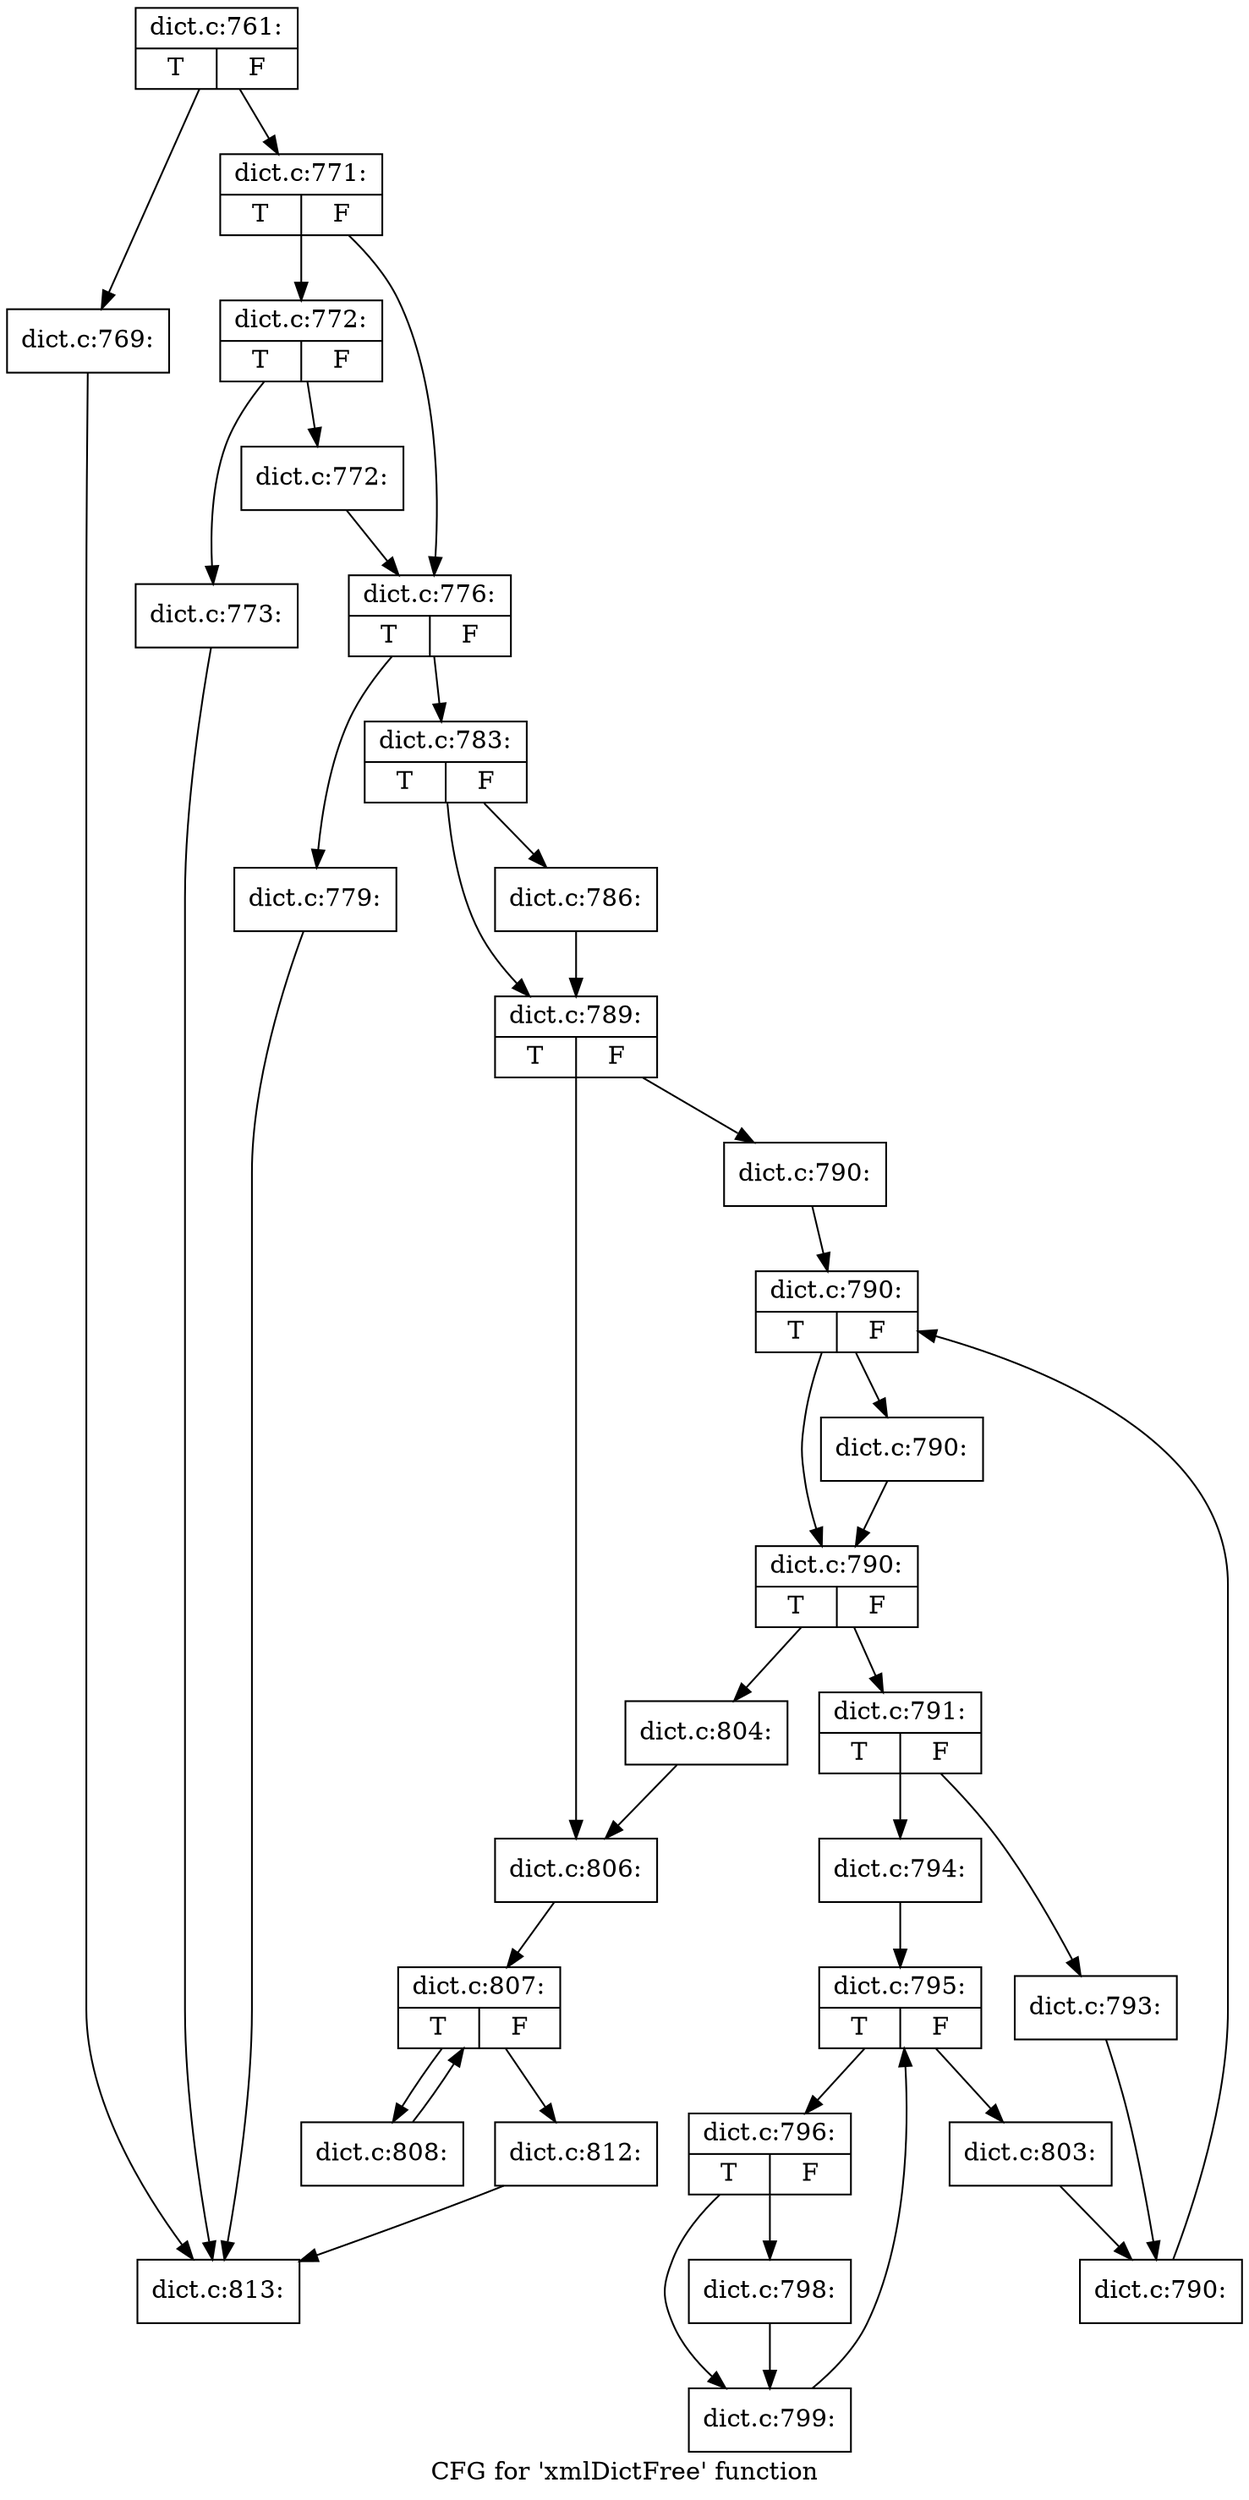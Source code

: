 digraph "CFG for 'xmlDictFree' function" {
	label="CFG for 'xmlDictFree' function";

	Node0x3a43480 [shape=record,label="{dict.c:761:|{<s0>T|<s1>F}}"];
	Node0x3a43480 -> Node0x3a68d80;
	Node0x3a43480 -> Node0x3a68dd0;
	Node0x3a68d80 [shape=record,label="{dict.c:769:}"];
	Node0x3a68d80 -> Node0x3a675d0;
	Node0x3a68dd0 [shape=record,label="{dict.c:771:|{<s0>T|<s1>F}}"];
	Node0x3a68dd0 -> Node0x3a69290;
	Node0x3a68dd0 -> Node0x3a69240;
	Node0x3a69240 [shape=record,label="{dict.c:772:|{<s0>T|<s1>F}}"];
	Node0x3a69240 -> Node0x3a69570;
	Node0x3a69240 -> Node0x3a69520;
	Node0x3a69520 [shape=record,label="{dict.c:773:}"];
	Node0x3a69520 -> Node0x3a675d0;
	Node0x3a69570 [shape=record,label="{dict.c:772:}"];
	Node0x3a69570 -> Node0x3a69290;
	Node0x3a69290 [shape=record,label="{dict.c:776:|{<s0>T|<s1>F}}"];
	Node0x3a69290 -> Node0x3a69d60;
	Node0x3a69290 -> Node0x3a69db0;
	Node0x3a69d60 [shape=record,label="{dict.c:779:}"];
	Node0x3a69d60 -> Node0x3a675d0;
	Node0x3a69db0 [shape=record,label="{dict.c:783:|{<s0>T|<s1>F}}"];
	Node0x3a69db0 -> Node0x3a575b0;
	Node0x3a69db0 -> Node0x3a57600;
	Node0x3a575b0 [shape=record,label="{dict.c:786:}"];
	Node0x3a575b0 -> Node0x3a57600;
	Node0x3a57600 [shape=record,label="{dict.c:789:|{<s0>T|<s1>F}}"];
	Node0x3a57600 -> Node0x3a6afd0;
	Node0x3a57600 -> Node0x3a6b020;
	Node0x3a6afd0 [shape=record,label="{dict.c:790:}"];
	Node0x3a6afd0 -> Node0x3a6b580;
	Node0x3a6b580 [shape=record,label="{dict.c:790:|{<s0>T|<s1>F}}"];
	Node0x3a6b580 -> Node0x3a6b960;
	Node0x3a6b580 -> Node0x3a6b910;
	Node0x3a6b960 [shape=record,label="{dict.c:790:}"];
	Node0x3a6b960 -> Node0x3a6b910;
	Node0x3a6b910 [shape=record,label="{dict.c:790:|{<s0>T|<s1>F}}"];
	Node0x3a6b910 -> Node0x3a6b860;
	Node0x3a6b910 -> Node0x3a6b3e0;
	Node0x3a6b860 [shape=record,label="{dict.c:791:|{<s0>T|<s1>F}}"];
	Node0x3a6b860 -> Node0x3a6c5e0;
	Node0x3a6b860 -> Node0x3a6c630;
	Node0x3a6c5e0 [shape=record,label="{dict.c:793:}"];
	Node0x3a6c5e0 -> Node0x3a6b7d0;
	Node0x3a6c630 [shape=record,label="{dict.c:794:}"];
	Node0x3a6c630 -> Node0x3a6cbb0;
	Node0x3a6cbb0 [shape=record,label="{dict.c:795:|{<s0>T|<s1>F}}"];
	Node0x3a6cbb0 -> Node0x3a6ceb0;
	Node0x3a6cbb0 -> Node0x3a6cdd0;
	Node0x3a6ceb0 [shape=record,label="{dict.c:796:|{<s0>T|<s1>F}}"];
	Node0x3a6ceb0 -> Node0x3a6d310;
	Node0x3a6ceb0 -> Node0x3a6d2c0;
	Node0x3a6d2c0 [shape=record,label="{dict.c:798:}"];
	Node0x3a6d2c0 -> Node0x3a6d310;
	Node0x3a6d310 [shape=record,label="{dict.c:799:}"];
	Node0x3a6d310 -> Node0x3a6cbb0;
	Node0x3a6cdd0 [shape=record,label="{dict.c:803:}"];
	Node0x3a6cdd0 -> Node0x3a6b7d0;
	Node0x3a6b7d0 [shape=record,label="{dict.c:790:}"];
	Node0x3a6b7d0 -> Node0x3a6b580;
	Node0x3a6b3e0 [shape=record,label="{dict.c:804:}"];
	Node0x3a6b3e0 -> Node0x3a6b020;
	Node0x3a6b020 [shape=record,label="{dict.c:806:}"];
	Node0x3a6b020 -> Node0x3a6f7a0;
	Node0x3a6f7a0 [shape=record,label="{dict.c:807:|{<s0>T|<s1>F}}"];
	Node0x3a6f7a0 -> Node0x3a6fc00;
	Node0x3a6f7a0 -> Node0x3a6f9c0;
	Node0x3a6fc00 [shape=record,label="{dict.c:808:}"];
	Node0x3a6fc00 -> Node0x3a6f7a0;
	Node0x3a6f9c0 [shape=record,label="{dict.c:812:}"];
	Node0x3a6f9c0 -> Node0x3a675d0;
	Node0x3a675d0 [shape=record,label="{dict.c:813:}"];
}
